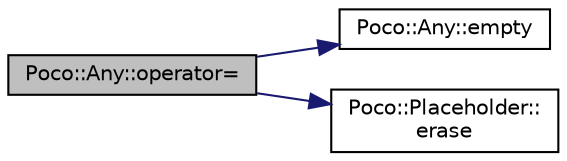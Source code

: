 digraph "Poco::Any::operator="
{
 // LATEX_PDF_SIZE
  edge [fontname="Helvetica",fontsize="10",labelfontname="Helvetica",labelfontsize="10"];
  node [fontname="Helvetica",fontsize="10",shape=record];
  rankdir="LR";
  Node1 [label="Poco::Any::operator=",height=0.2,width=0.4,color="black", fillcolor="grey75", style="filled", fontcolor="black",tooltip="Assignment operator for Any."];
  Node1 -> Node2 [color="midnightblue",fontsize="10",style="solid",fontname="Helvetica"];
  Node2 [label="Poco::Any::empty",height=0.2,width=0.4,color="black", fillcolor="white", style="filled",URL="$classPoco_1_1Any.html#a1058a57722be58cd8dc829ec5613a35f",tooltip="Returns true if the Any is empty."];
  Node1 -> Node3 [color="midnightblue",fontsize="10",style="solid",fontname="Helvetica"];
  Node3 [label="Poco::Placeholder::\lerase",height=0.2,width=0.4,color="black", fillcolor="white", style="filled",URL="$unionPoco_1_1Placeholder.html#ac84619c55c3385cf7c0dc84464b3cd43",tooltip=" "];
}

